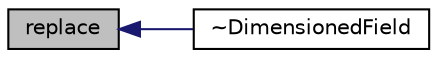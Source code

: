 digraph "replace"
{
  bgcolor="transparent";
  edge [fontname="Helvetica",fontsize="10",labelfontname="Helvetica",labelfontsize="10"];
  node [fontname="Helvetica",fontsize="10",shape=record];
  rankdir="LR";
  Node1 [label="replace",height=0.2,width=0.4,color="black", fillcolor="grey75", style="filled", fontcolor="black"];
  Node1 -> Node2 [dir="back",color="midnightblue",fontsize="10",style="solid",fontname="Helvetica"];
  Node2 [label="~DimensionedField",height=0.2,width=0.4,color="black",URL="$a00534.html#afd0eb3625fc1e1d09a00ae94699d04e8",tooltip="Destructor. "];
}
